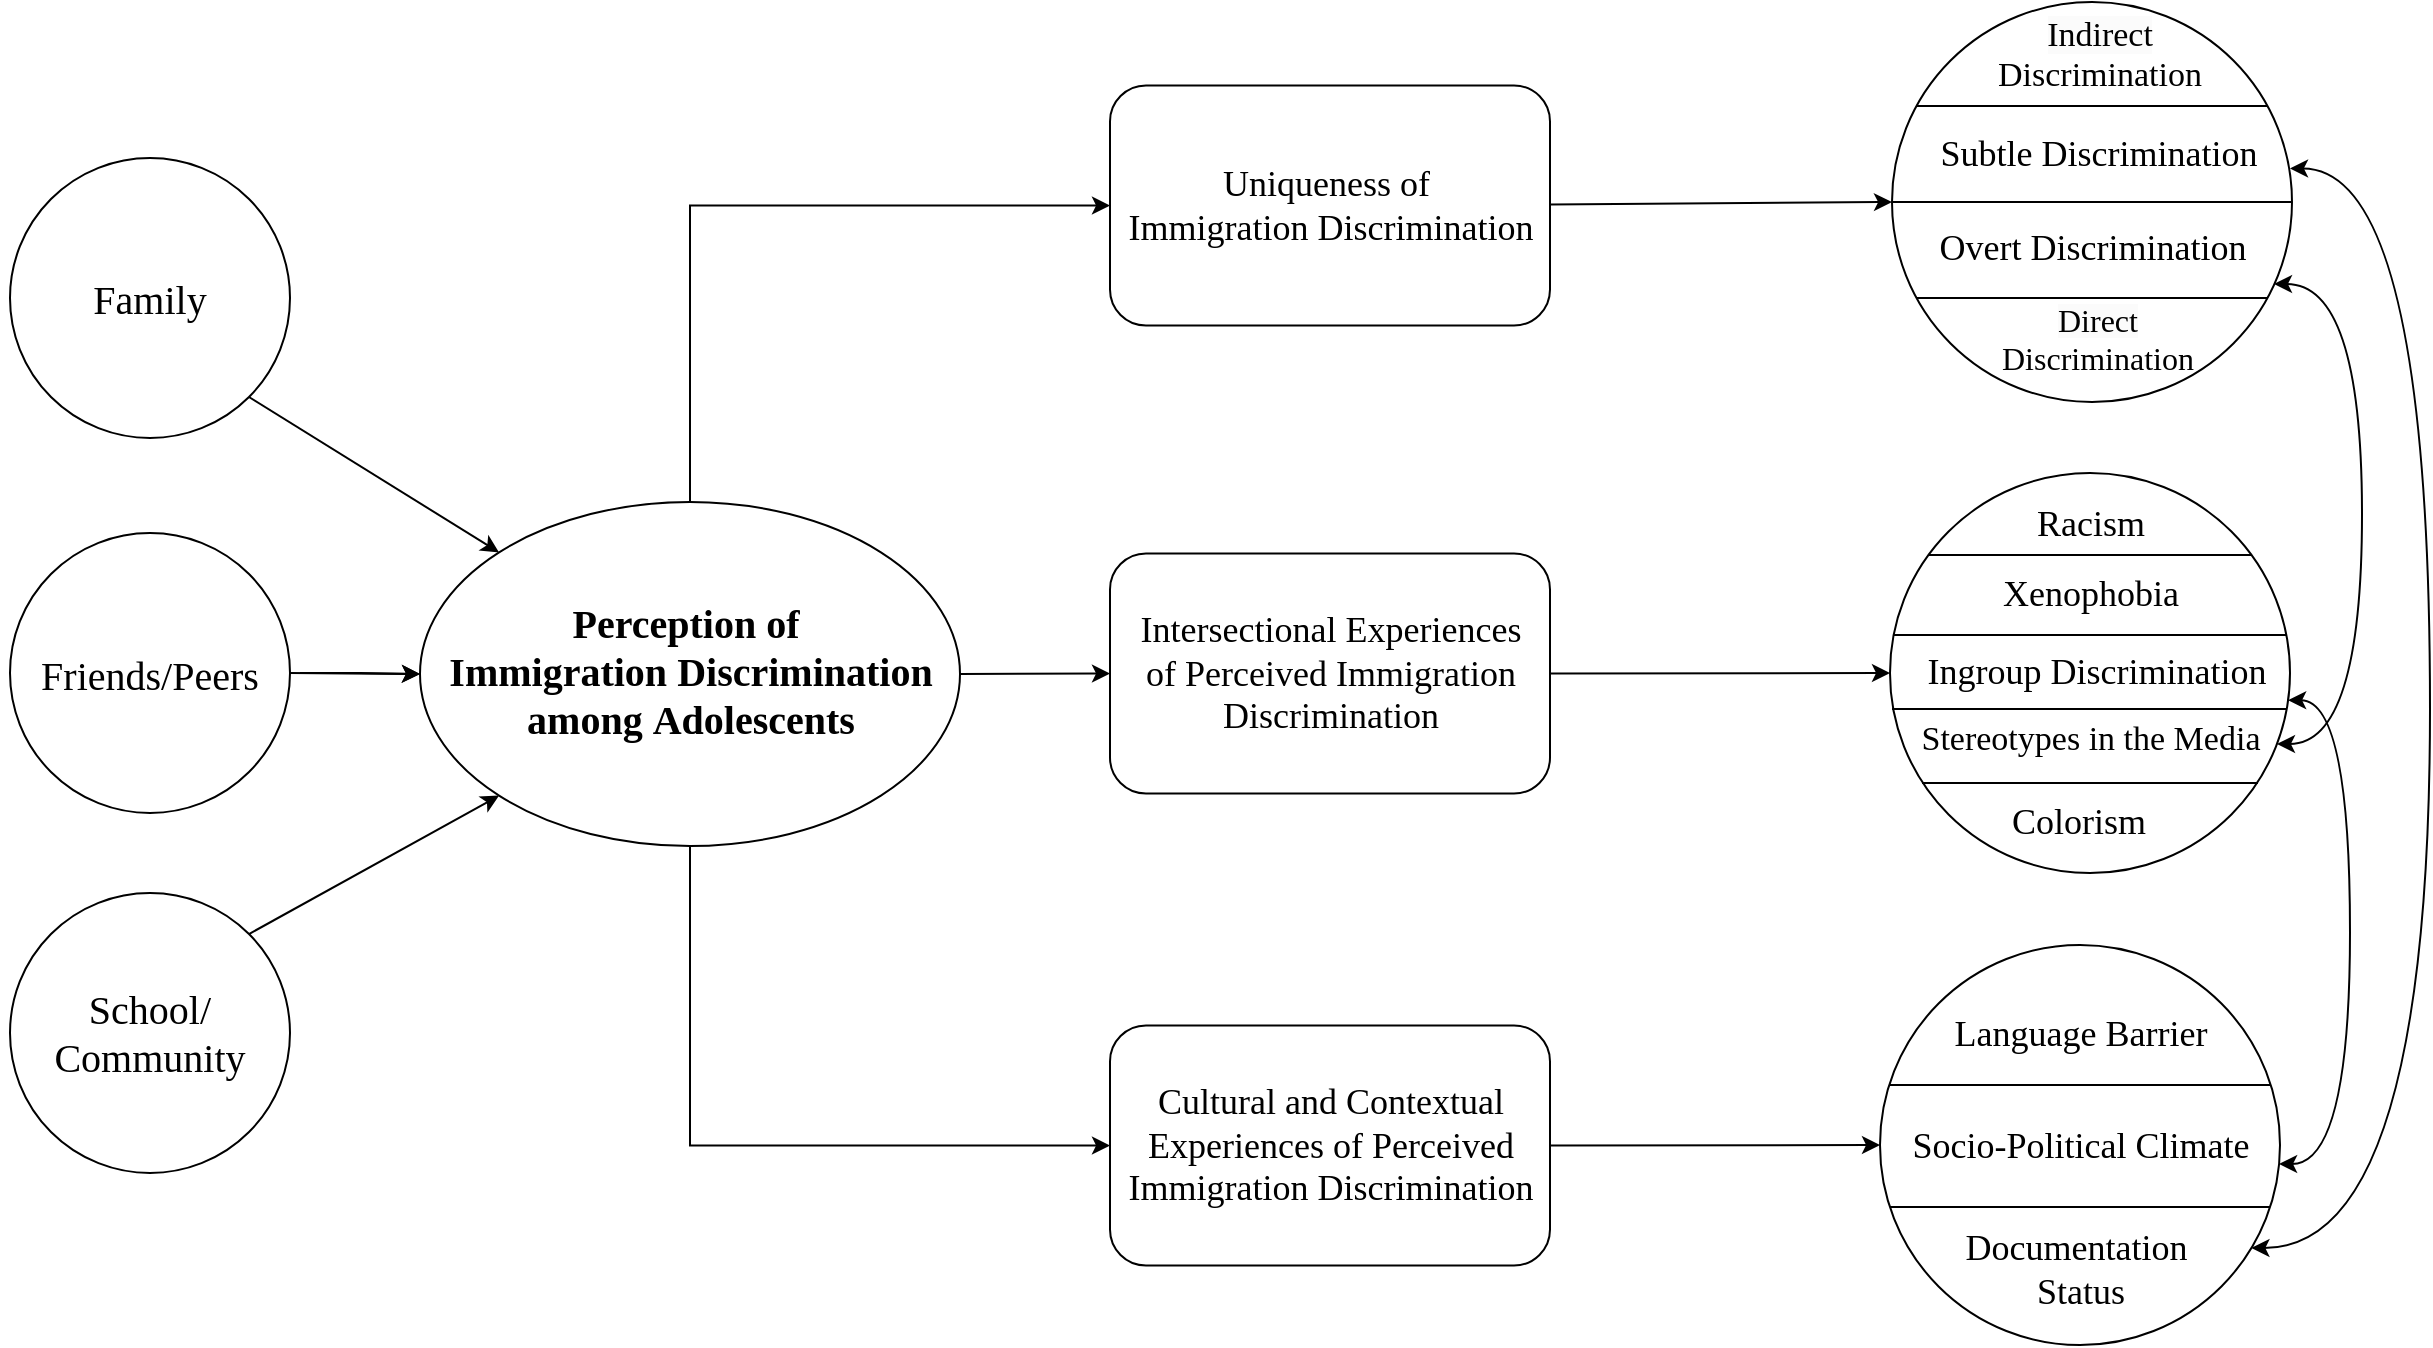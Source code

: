 <mxfile version="24.5.2" type="github">
  <diagram name="Page-1" id="T8L8l-l0xfYRDc2yPp9P">
    <mxGraphModel dx="1617" dy="1035" grid="1" gridSize="10" guides="1" tooltips="1" connect="1" arrows="1" fold="1" page="1" pageScale="1" pageWidth="1400" pageHeight="850" math="0" shadow="0">
      <root>
        <mxCell id="0" />
        <mxCell id="1" parent="0" />
        <mxCell id="K7_w2QCnUeSxzUvsQyZu-1" value="" style="ellipse;whiteSpace=wrap;html=1;" parent="1" vertex="1">
          <mxGeometry x="302" y="339" width="270" height="172" as="geometry" />
        </mxCell>
        <mxCell id="K7_w2QCnUeSxzUvsQyZu-7" value="" style="rounded=1;whiteSpace=wrap;html=1;" parent="1" vertex="1">
          <mxGeometry x="647" y="600.75" width="220" height="120" as="geometry" />
        </mxCell>
        <mxCell id="K7_w2QCnUeSxzUvsQyZu-8" value="" style="ellipse;whiteSpace=wrap;html=1;aspect=fixed;" parent="1" vertex="1">
          <mxGeometry x="1037" y="324.5" width="200" height="200" as="geometry" />
        </mxCell>
        <mxCell id="K7_w2QCnUeSxzUvsQyZu-9" value="" style="ellipse;whiteSpace=wrap;html=1;aspect=fixed;" parent="1" vertex="1">
          <mxGeometry x="1038" y="89" width="200" height="200" as="geometry" />
        </mxCell>
        <mxCell id="K7_w2QCnUeSxzUvsQyZu-10" value="" style="ellipse;whiteSpace=wrap;html=1;aspect=fixed;" parent="1" vertex="1">
          <mxGeometry x="1032" y="560.5" width="200" height="200" as="geometry" />
        </mxCell>
        <mxCell id="K7_w2QCnUeSxzUvsQyZu-11" value="" style="rounded=1;whiteSpace=wrap;html=1;" parent="1" vertex="1">
          <mxGeometry x="647" y="364.75" width="220" height="120" as="geometry" />
        </mxCell>
        <mxCell id="K7_w2QCnUeSxzUvsQyZu-12" value="" style="rounded=1;whiteSpace=wrap;html=1;" parent="1" vertex="1">
          <mxGeometry x="647" y="130.75" width="220" height="120" as="geometry" />
        </mxCell>
        <mxCell id="K7_w2QCnUeSxzUvsQyZu-15" value="" style="endArrow=classic;html=1;rounded=0;exitX=1;exitY=0.5;exitDx=0;exitDy=0;entryX=0;entryY=0.5;entryDx=0;entryDy=0;" parent="1" source="K7_w2QCnUeSxzUvsQyZu-11" target="K7_w2QCnUeSxzUvsQyZu-8" edge="1">
          <mxGeometry width="50" height="50" relative="1" as="geometry">
            <mxPoint x="607" y="550.75" as="sourcePoint" />
            <mxPoint x="937" y="424.75" as="targetPoint" />
          </mxGeometry>
        </mxCell>
        <mxCell id="K7_w2QCnUeSxzUvsQyZu-16" value="" style="endArrow=classic;html=1;rounded=0;exitX=1;exitY=0.5;exitDx=0;exitDy=0;entryX=0;entryY=0.5;entryDx=0;entryDy=0;" parent="1" source="K7_w2QCnUeSxzUvsQyZu-7" target="K7_w2QCnUeSxzUvsQyZu-10" edge="1">
          <mxGeometry width="50" height="50" relative="1" as="geometry">
            <mxPoint x="877" y="434.75" as="sourcePoint" />
            <mxPoint x="997" y="434.75" as="targetPoint" />
          </mxGeometry>
        </mxCell>
        <mxCell id="K7_w2QCnUeSxzUvsQyZu-17" value="" style="endArrow=classic;html=1;rounded=0;exitX=1;exitY=0.5;exitDx=0;exitDy=0;entryX=0;entryY=0.5;entryDx=0;entryDy=0;entryPerimeter=0;" parent="1" target="K7_w2QCnUeSxzUvsQyZu-35" edge="1">
          <mxGeometry width="50" height="50" relative="1" as="geometry">
            <mxPoint x="867" y="190.22" as="sourcePoint" />
            <mxPoint x="987" y="190.22" as="targetPoint" />
          </mxGeometry>
        </mxCell>
        <mxCell id="K7_w2QCnUeSxzUvsQyZu-18" value="" style="endArrow=classic;html=1;rounded=0;exitX=1;exitY=0.5;exitDx=0;exitDy=0;entryX=0;entryY=0.5;entryDx=0;entryDy=0;" parent="1" target="K7_w2QCnUeSxzUvsQyZu-11" edge="1" source="K7_w2QCnUeSxzUvsQyZu-1">
          <mxGeometry width="50" height="50" relative="1" as="geometry">
            <mxPoint x="557" y="424.25" as="sourcePoint" />
            <mxPoint x="677" y="424.25" as="targetPoint" />
          </mxGeometry>
        </mxCell>
        <mxCell id="K7_w2QCnUeSxzUvsQyZu-19" value="" style="endArrow=classic;html=1;rounded=0;exitX=0.5;exitY=0;exitDx=0;exitDy=0;entryX=0;entryY=0.5;entryDx=0;entryDy=0;" parent="1" source="K7_w2QCnUeSxzUvsQyZu-1" target="K7_w2QCnUeSxzUvsQyZu-12" edge="1">
          <mxGeometry width="50" height="50" relative="1" as="geometry">
            <mxPoint x="567" y="460.75" as="sourcePoint" />
            <mxPoint x="617" y="410.75" as="targetPoint" />
            <Array as="points">
              <mxPoint x="437" y="190.75" />
            </Array>
          </mxGeometry>
        </mxCell>
        <mxCell id="K7_w2QCnUeSxzUvsQyZu-20" value="" style="endArrow=classic;html=1;rounded=0;exitX=0.5;exitY=1;exitDx=0;exitDy=0;entryX=0;entryY=0.5;entryDx=0;entryDy=0;" parent="1" source="K7_w2QCnUeSxzUvsQyZu-1" target="K7_w2QCnUeSxzUvsQyZu-7" edge="1">
          <mxGeometry width="50" height="50" relative="1" as="geometry">
            <mxPoint x="477" y="570.75" as="sourcePoint" />
            <mxPoint x="597" y="570.75" as="targetPoint" />
            <Array as="points">
              <mxPoint x="437" y="660.75" />
            </Array>
          </mxGeometry>
        </mxCell>
        <mxCell id="K7_w2QCnUeSxzUvsQyZu-22" value="" style="endArrow=classic;html=1;rounded=0;exitX=1;exitY=0.5;exitDx=0;exitDy=0;entryX=0;entryY=0.5;entryDx=0;entryDy=0;" parent="1" source="lfGdwqrzFvod651RKOuG-2" target="K7_w2QCnUeSxzUvsQyZu-1" edge="1">
          <mxGeometry width="50" height="50" relative="1" as="geometry">
            <mxPoint x="233.0" y="427" as="sourcePoint" />
            <mxPoint x="447" y="430" as="targetPoint" />
          </mxGeometry>
        </mxCell>
        <mxCell id="K7_w2QCnUeSxzUvsQyZu-24" value="" style="endArrow=classic;html=1;rounded=0;exitX=1;exitY=0;exitDx=0;exitDy=0;entryX=0;entryY=1;entryDx=0;entryDy=0;" parent="1" source="lfGdwqrzFvod651RKOuG-5" edge="1" target="K7_w2QCnUeSxzUvsQyZu-1">
          <mxGeometry width="50" height="50" relative="1" as="geometry">
            <mxPoint x="226.497" y="550.503" as="sourcePoint" />
            <mxPoint x="347" y="470" as="targetPoint" />
          </mxGeometry>
        </mxCell>
        <mxCell id="K7_w2QCnUeSxzUvsQyZu-25" value="" style="endArrow=classic;html=1;rounded=0;exitX=1;exitY=1;exitDx=0;exitDy=0;entryX=0;entryY=0;entryDx=0;entryDy=0;" parent="1" source="lfGdwqrzFvod651RKOuG-3" target="K7_w2QCnUeSxzUvsQyZu-1" edge="1">
          <mxGeometry width="50" height="50" relative="1" as="geometry">
            <mxPoint x="209.426" y="302.426" as="sourcePoint" />
            <mxPoint x="447" y="420" as="targetPoint" />
          </mxGeometry>
        </mxCell>
        <mxCell id="K7_w2QCnUeSxzUvsQyZu-26" value="&lt;font style=&quot;font-size: 20px;&quot; face=&quot;Times New Roman&quot;&gt;Perception of&amp;nbsp;&lt;/font&gt;&lt;div style=&quot;font-size: 20px;&quot;&gt;&lt;font style=&quot;font-size: 20px;&quot;&gt;&lt;font style=&quot;font-size: 20px;&quot; face=&quot;Times New Roman&quot;&gt;Immigration&amp;nbsp;&lt;/font&gt;&lt;span style=&quot;font-family: jk4Szua_Z0j4yDkiBy7d; font-size: 20px;&quot;&gt;Discrimination&lt;/span&gt;&lt;/font&gt;&lt;/div&gt;&lt;div style=&quot;font-size: 20px;&quot;&gt;&lt;font style=&quot;font-size: 20px;&quot;&gt;&lt;span style=&quot;font-family: jk4Szua_Z0j4yDkiBy7d; font-size: 20px;&quot;&gt;among&amp;nbsp;&lt;/span&gt;&lt;span style=&quot;font-family: jk4Szua_Z0j4yDkiBy7d; font-size: 20px;&quot;&gt;Adolescents&lt;/span&gt;&lt;/font&gt;&lt;/div&gt;" style="text;strokeColor=none;fillColor=none;html=1;fontSize=20;fontStyle=1;verticalAlign=middle;align=center;" parent="1" vertex="1">
          <mxGeometry x="317" y="380" width="240" height="86" as="geometry" />
        </mxCell>
        <mxCell id="K7_w2QCnUeSxzUvsQyZu-27" value="&lt;div style=&quot;font-size: 18px;&quot;&gt;&lt;font style=&quot;font-size: 18px;&quot;&gt;&lt;font face=&quot;Times New Roman&quot; style=&quot;font-size: 18px;&quot;&gt;Intersectional Experiences&lt;/font&gt;&lt;/font&gt;&lt;/div&gt;&lt;div style=&quot;font-size: 18px;&quot;&gt;&lt;font style=&quot;font-size: 18px;&quot;&gt;&lt;font face=&quot;Times New Roman&quot; style=&quot;font-size: 18px;&quot;&gt;of&amp;nbsp;&lt;/font&gt;&lt;/font&gt;&lt;font face=&quot;Times New Roman&quot;&gt;Perceived&amp;nbsp;&lt;/font&gt;&lt;font face=&quot;Times New Roman&quot;&gt;Immigration&lt;/font&gt;&lt;/div&gt;&lt;div style=&quot;font-size: 18px;&quot;&gt;&lt;span style=&quot;font-family: jk4Szua_Z0j4yDkiBy7d;&quot;&gt;Discrimination&lt;/span&gt;&lt;/div&gt;" style="text;strokeColor=none;fillColor=none;html=1;fontSize=16;fontStyle=0;verticalAlign=middle;align=center;" parent="1" vertex="1">
          <mxGeometry x="652" y="381.75" width="210" height="86" as="geometry" />
        </mxCell>
        <mxCell id="K7_w2QCnUeSxzUvsQyZu-31" value="&lt;div style=&quot;font-size: 18px;&quot;&gt;&lt;font style=&quot;font-size: 18px;&quot;&gt;&lt;font face=&quot;Times New Roman&quot; style=&quot;font-size: 18px;&quot;&gt;Uniqueness&amp;nbsp;&lt;/font&gt;&lt;/font&gt;&lt;font face=&quot;Times New Roman&quot;&gt;of&lt;/font&gt;&lt;font face=&quot;Times New Roman&quot;&gt;&amp;nbsp;&lt;/font&gt;&lt;/div&gt;&lt;div style=&quot;font-size: 18px;&quot;&gt;&lt;font face=&quot;Times New Roman&quot;&gt;Immigration&amp;nbsp;&lt;/font&gt;&lt;span style=&quot;font-family: jk4Szua_Z0j4yDkiBy7d;&quot;&gt;Discrimination&lt;/span&gt;&lt;/div&gt;" style="text;strokeColor=none;fillColor=none;html=1;fontSize=16;fontStyle=0;verticalAlign=middle;align=center;" parent="1" vertex="1">
          <mxGeometry x="652" y="147.75" width="210" height="86" as="geometry" />
        </mxCell>
        <mxCell id="K7_w2QCnUeSxzUvsQyZu-32" value="&lt;div style=&quot;font-size: 18px;&quot;&gt;&lt;font style=&quot;font-size: 18px;&quot;&gt;&lt;font face=&quot;Times New Roman&quot; style=&quot;font-size: 18px;&quot;&gt;Cultural and Contextual&lt;/font&gt;&lt;/font&gt;&lt;/div&gt;&lt;div style=&quot;font-size: 18px;&quot;&gt;&lt;font style=&quot;font-size: 18px;&quot;&gt;&lt;font face=&quot;Times New Roman&quot; style=&quot;font-size: 18px;&quot;&gt;Experiences&amp;nbsp;&lt;/font&gt;&lt;/font&gt;&lt;font face=&quot;Times New Roman&quot;&gt;of&amp;nbsp;&lt;/font&gt;&lt;font face=&quot;Times New Roman&quot;&gt;Perceived&lt;/font&gt;&lt;/div&gt;&lt;div style=&quot;font-size: 18px;&quot;&gt;&lt;font face=&quot;Times New Roman&quot;&gt;Immigration&amp;nbsp;&lt;/font&gt;&lt;span style=&quot;font-family: jk4Szua_Z0j4yDkiBy7d;&quot;&gt;Discrimination&lt;/span&gt;&lt;/div&gt;" style="text;strokeColor=none;fillColor=none;html=1;fontSize=16;fontStyle=0;verticalAlign=middle;align=center;" parent="1" vertex="1">
          <mxGeometry x="652" y="617.75" width="210" height="86" as="geometry" />
        </mxCell>
        <mxCell id="K7_w2QCnUeSxzUvsQyZu-35" value="" style="line;strokeWidth=1;html=1;" parent="1" vertex="1">
          <mxGeometry x="1038" y="184" width="200" height="10" as="geometry" />
        </mxCell>
        <mxCell id="K7_w2QCnUeSxzUvsQyZu-37" value="" style="line;strokeWidth=1;html=1;" parent="1" vertex="1">
          <mxGeometry x="1050" y="136" width="176" height="10" as="geometry" />
        </mxCell>
        <mxCell id="K7_w2QCnUeSxzUvsQyZu-38" value="" style="line;strokeWidth=1;html=1;" parent="1" vertex="1">
          <mxGeometry x="1050" y="232" width="176" height="10" as="geometry" />
        </mxCell>
        <mxCell id="K7_w2QCnUeSxzUvsQyZu-40" value="" style="line;strokeWidth=1;html=1;" parent="1" vertex="1">
          <mxGeometry x="1037" y="686.5" width="190" height="10" as="geometry" />
        </mxCell>
        <mxCell id="K7_w2QCnUeSxzUvsQyZu-41" value="" style="line;strokeWidth=1;html=1;" parent="1" vertex="1">
          <mxGeometry x="1038" y="437.5" width="197" height="10" as="geometry" />
        </mxCell>
        <mxCell id="K7_w2QCnUeSxzUvsQyZu-42" value="" style="line;strokeWidth=1;html=1;" parent="1" vertex="1">
          <mxGeometry x="1037" y="625.5" width="190" height="10" as="geometry" />
        </mxCell>
        <mxCell id="K7_w2QCnUeSxzUvsQyZu-43" value="&lt;font face=&quot;Times New Roman&quot; style=&quot;font-size: 18px;&quot;&gt;Socio-Political Climate&lt;/font&gt;" style="text;strokeColor=none;fillColor=none;html=1;fontSize=16;fontStyle=0;verticalAlign=middle;align=center;" parent="1" vertex="1">
          <mxGeometry x="1043.75" y="637.5" width="175.5" height="46" as="geometry" />
        </mxCell>
        <mxCell id="K7_w2QCnUeSxzUvsQyZu-44" value="&lt;font face=&quot;Times New Roman&quot; style=&quot;font-size: 18px;&quot;&gt;Language Barrier&lt;/font&gt;" style="text;strokeColor=none;fillColor=none;html=1;fontSize=16;fontStyle=0;verticalAlign=middle;align=center;" parent="1" vertex="1">
          <mxGeometry x="1044.5" y="581.5" width="175.5" height="46" as="geometry" />
        </mxCell>
        <mxCell id="K7_w2QCnUeSxzUvsQyZu-45" value="&lt;font face=&quot;Times New Roman&quot; style=&quot;font-size: 18px;&quot;&gt;Documentation&amp;nbsp;&lt;/font&gt;&lt;div&gt;&lt;font face=&quot;Times New Roman&quot; style=&quot;font-size: 18px;&quot;&gt;Status&lt;/font&gt;&lt;/div&gt;" style="text;strokeColor=none;fillColor=none;html=1;fontSize=16;fontStyle=0;verticalAlign=middle;align=center;" parent="1" vertex="1">
          <mxGeometry x="1044.5" y="699.5" width="175.5" height="46" as="geometry" />
        </mxCell>
        <mxCell id="K7_w2QCnUeSxzUvsQyZu-46" value="&lt;font face=&quot;Times New Roman&quot; style=&quot;font-size: 18px;&quot;&gt;Overt Discrimination&lt;/font&gt;" style="text;strokeColor=none;fillColor=none;html=1;fontSize=16;fontStyle=0;verticalAlign=middle;align=center;" parent="1" vertex="1">
          <mxGeometry x="1050.5" y="191" width="175.5" height="41" as="geometry" />
        </mxCell>
        <mxCell id="K7_w2QCnUeSxzUvsQyZu-47" value="&lt;span style=&quot;caret-color: rgb(0, 0, 0); color: rgb(0, 0, 0); font-family: &amp;quot;Times New Roman&amp;quot;; font-style: normal; font-variant-caps: normal; font-weight: 400; letter-spacing: normal; text-indent: 0px; text-transform: none; white-space: nowrap; word-spacing: 0px; -webkit-text-stroke-width: 0px; background-color: rgb(251, 251, 251); text-decoration: none; float: none; display: inline !important; font-size: 16px;&quot;&gt;&lt;font style=&quot;font-size: 16px;&quot;&gt;Direct&lt;/font&gt;&lt;/span&gt;&lt;div&gt;&lt;span style=&quot;font-size: 16px; font-family: &amp;quot;Times New Roman&amp;quot;; white-space: nowrap;&quot;&gt;Discrimination&lt;/span&gt;&lt;/div&gt;" style="text;whiteSpace=wrap;html=1;align=center;" parent="1" vertex="1">
          <mxGeometry x="1046" y="232" width="190" height="60" as="geometry" />
        </mxCell>
        <mxCell id="K7_w2QCnUeSxzUvsQyZu-48" value="&lt;font face=&quot;Times New Roman&quot; style=&quot;font-size: 18px;&quot;&gt;Subtle Discrimination&lt;/font&gt;" style="text;strokeColor=none;fillColor=none;html=1;fontSize=16;fontStyle=0;verticalAlign=middle;align=center;" parent="1" vertex="1">
          <mxGeometry x="1053.25" y="144" width="175.5" height="41" as="geometry" />
        </mxCell>
        <mxCell id="K7_w2QCnUeSxzUvsQyZu-49" value="&lt;span style=&quot;caret-color: rgb(0, 0, 0); color: rgb(0, 0, 0); font-family: &amp;quot;Times New Roman&amp;quot;; font-style: normal; font-variant-caps: normal; font-weight: 400; letter-spacing: normal; text-indent: 0px; text-transform: none; white-space: nowrap; word-spacing: 0px; -webkit-text-stroke-width: 0px; background-color: rgb(251, 251, 251); text-decoration: none; float: none; display: inline !important; font-size: 17px;&quot;&gt;&lt;font style=&quot;font-size: 17px;&quot;&gt;Indirect&lt;/font&gt;&lt;/span&gt;&lt;div style=&quot;font-size: 17px;&quot;&gt;&lt;span style=&quot;font-family: &amp;quot;Times New Roman&amp;quot;; white-space: nowrap;&quot;&gt;&lt;font style=&quot;font-size: 17px;&quot;&gt;Discrimination&lt;/font&gt;&lt;/span&gt;&lt;/div&gt;" style="text;whiteSpace=wrap;html=1;align=center;" parent="1" vertex="1">
          <mxGeometry x="1046" y="89" width="192" height="60" as="geometry" />
        </mxCell>
        <mxCell id="K7_w2QCnUeSxzUvsQyZu-50" value="" style="line;strokeWidth=1;html=1;" parent="1" vertex="1">
          <mxGeometry x="1038.5" y="400.5" width="197" height="10" as="geometry" />
        </mxCell>
        <mxCell id="K7_w2QCnUeSxzUvsQyZu-51" value="" style="line;strokeWidth=1;html=1;" parent="1" vertex="1">
          <mxGeometry x="1053" y="474.5" width="168" height="10" as="geometry" />
        </mxCell>
        <mxCell id="K7_w2QCnUeSxzUvsQyZu-52" value="" style="line;strokeWidth=1;html=1;" parent="1" vertex="1">
          <mxGeometry x="1056" y="360.5" width="162" height="10" as="geometry" />
        </mxCell>
        <mxCell id="K7_w2QCnUeSxzUvsQyZu-53" value="&lt;font face=&quot;Times New Roman&quot; style=&quot;font-size: 18px;&quot;&gt;Racism&lt;/font&gt;" style="text;strokeColor=none;fillColor=none;html=1;fontSize=16;fontStyle=0;verticalAlign=middle;align=center;" parent="1" vertex="1">
          <mxGeometry x="1092.5" y="329.5" width="88" height="41" as="geometry" />
        </mxCell>
        <mxCell id="K7_w2QCnUeSxzUvsQyZu-54" value="&lt;font face=&quot;Times New Roman&quot; style=&quot;font-size: 18px;&quot;&gt;Xenophobia&lt;/font&gt;" style="text;strokeColor=none;fillColor=none;html=1;fontSize=16;fontStyle=0;verticalAlign=middle;align=center;" parent="1" vertex="1">
          <mxGeometry x="1092.5" y="364.5" width="88" height="41" as="geometry" />
        </mxCell>
        <mxCell id="K7_w2QCnUeSxzUvsQyZu-55" value="&lt;font face=&quot;Times New Roman&quot; style=&quot;font-size: 18px;&quot;&gt;Ingroup Discrimination&lt;/font&gt;" style="text;strokeColor=none;fillColor=none;html=1;fontSize=16;fontStyle=0;verticalAlign=middle;align=center;" parent="1" vertex="1">
          <mxGeometry x="1044.5" y="403" width="191" height="41" as="geometry" />
        </mxCell>
        <mxCell id="K7_w2QCnUeSxzUvsQyZu-56" value="&lt;font style=&quot;font-size: 17px;&quot; face=&quot;Times New Roman&quot;&gt;Stereotypes in the Media&lt;/font&gt;" style="text;strokeColor=none;fillColor=none;html=1;fontSize=17;fontStyle=0;verticalAlign=middle;align=center;" parent="1" vertex="1">
          <mxGeometry x="1037.25" y="437.5" width="200" height="41" as="geometry" />
        </mxCell>
        <mxCell id="K7_w2QCnUeSxzUvsQyZu-57" value="&lt;font face=&quot;Times New Roman&quot; style=&quot;font-size: 18px;&quot;&gt;Colorism&lt;/font&gt;" style="text;strokeColor=none;fillColor=none;html=1;fontSize=16;fontStyle=0;verticalAlign=middle;align=center;" parent="1" vertex="1">
          <mxGeometry x="1087" y="478.5" width="88" height="41" as="geometry" />
        </mxCell>
        <mxCell id="K7_w2QCnUeSxzUvsQyZu-58" value="" style="endArrow=classic;startArrow=classic;html=1;rounded=0;edgeStyle=orthogonalEdgeStyle;curved=1;exitX=1.003;exitY=0.856;exitDx=0;exitDy=0;exitPerimeter=0;" parent="1" edge="1" target="K7_w2QCnUeSxzUvsQyZu-10" source="K7_w2QCnUeSxzUvsQyZu-55">
          <mxGeometry width="50" height="50" relative="1" as="geometry">
            <mxPoint x="1240" y="437.5" as="sourcePoint" />
            <mxPoint x="1238" y="639" as="targetPoint" />
            <Array as="points">
              <mxPoint x="1267" y="438" />
              <mxPoint x="1267" y="670" />
            </Array>
          </mxGeometry>
        </mxCell>
        <mxCell id="K7_w2QCnUeSxzUvsQyZu-61" value="" style="endArrow=classic;startArrow=classic;html=1;rounded=0;edgeStyle=orthogonalEdgeStyle;curved=1;exitX=0.995;exitY=0.416;exitDx=0;exitDy=0;exitPerimeter=0;" parent="1" edge="1" target="K7_w2QCnUeSxzUvsQyZu-10" source="K7_w2QCnUeSxzUvsQyZu-9">
          <mxGeometry width="50" height="50" relative="1" as="geometry">
            <mxPoint x="1244.13" y="172.47" as="sourcePoint" />
            <mxPoint x="1236.13" y="712" as="targetPoint" />
            <Array as="points">
              <mxPoint x="1307" y="172" />
              <mxPoint x="1307" y="712" />
            </Array>
          </mxGeometry>
        </mxCell>
        <mxCell id="lfGdwqrzFvod651RKOuG-1" value="" style="endArrow=classic;startArrow=classic;html=1;rounded=0;edgeStyle=orthogonalEdgeStyle;curved=1;" edge="1" parent="1" target="K7_w2QCnUeSxzUvsQyZu-8">
          <mxGeometry width="50" height="50" relative="1" as="geometry">
            <mxPoint x="1229" y="230" as="sourcePoint" />
            <mxPoint x="1237" y="468" as="targetPoint" />
            <Array as="points">
              <mxPoint x="1273" y="230" />
              <mxPoint x="1273" y="460" />
            </Array>
          </mxGeometry>
        </mxCell>
        <mxCell id="lfGdwqrzFvod651RKOuG-2" value="" style="ellipse;whiteSpace=wrap;html=1;aspect=fixed;" vertex="1" parent="1">
          <mxGeometry x="97" y="354.5" width="140" height="140" as="geometry" />
        </mxCell>
        <mxCell id="lfGdwqrzFvod651RKOuG-3" value="" style="ellipse;whiteSpace=wrap;html=1;aspect=fixed;" vertex="1" parent="1">
          <mxGeometry x="97" y="167" width="140" height="140" as="geometry" />
        </mxCell>
        <mxCell id="lfGdwqrzFvod651RKOuG-8" value="" style="edgeStyle=orthogonalEdgeStyle;rounded=0;orthogonalLoop=1;jettySize=auto;html=1;" edge="1" parent="1" source="lfGdwqrzFvod651RKOuG-4" target="K7_w2QCnUeSxzUvsQyZu-1">
          <mxGeometry relative="1" as="geometry" />
        </mxCell>
        <mxCell id="lfGdwqrzFvod651RKOuG-4" value="Friends/Peers" style="text;html=1;align=center;verticalAlign=middle;whiteSpace=wrap;rounded=0;fontFamily=Times New Roman;fontSize=20;" vertex="1" parent="1">
          <mxGeometry x="92" y="399.75" width="150" height="49.5" as="geometry" />
        </mxCell>
        <mxCell id="lfGdwqrzFvod651RKOuG-5" value="" style="ellipse;whiteSpace=wrap;html=1;aspect=fixed;" vertex="1" parent="1">
          <mxGeometry x="97" y="534.5" width="140" height="140" as="geometry" />
        </mxCell>
        <mxCell id="lfGdwqrzFvod651RKOuG-6" value="Family" style="text;html=1;align=center;verticalAlign=middle;whiteSpace=wrap;rounded=0;fontFamily=Times New Roman;fontSize=20;" vertex="1" parent="1">
          <mxGeometry x="137" y="222" width="60" height="30" as="geometry" />
        </mxCell>
        <mxCell id="lfGdwqrzFvod651RKOuG-7" value="School/&lt;div&gt;Community&lt;/div&gt;" style="text;html=1;align=center;verticalAlign=middle;whiteSpace=wrap;rounded=0;fontFamily=Times New Roman;fontSize=20;" vertex="1" parent="1">
          <mxGeometry x="102" y="573.25" width="130" height="62.25" as="geometry" />
        </mxCell>
      </root>
    </mxGraphModel>
  </diagram>
</mxfile>
